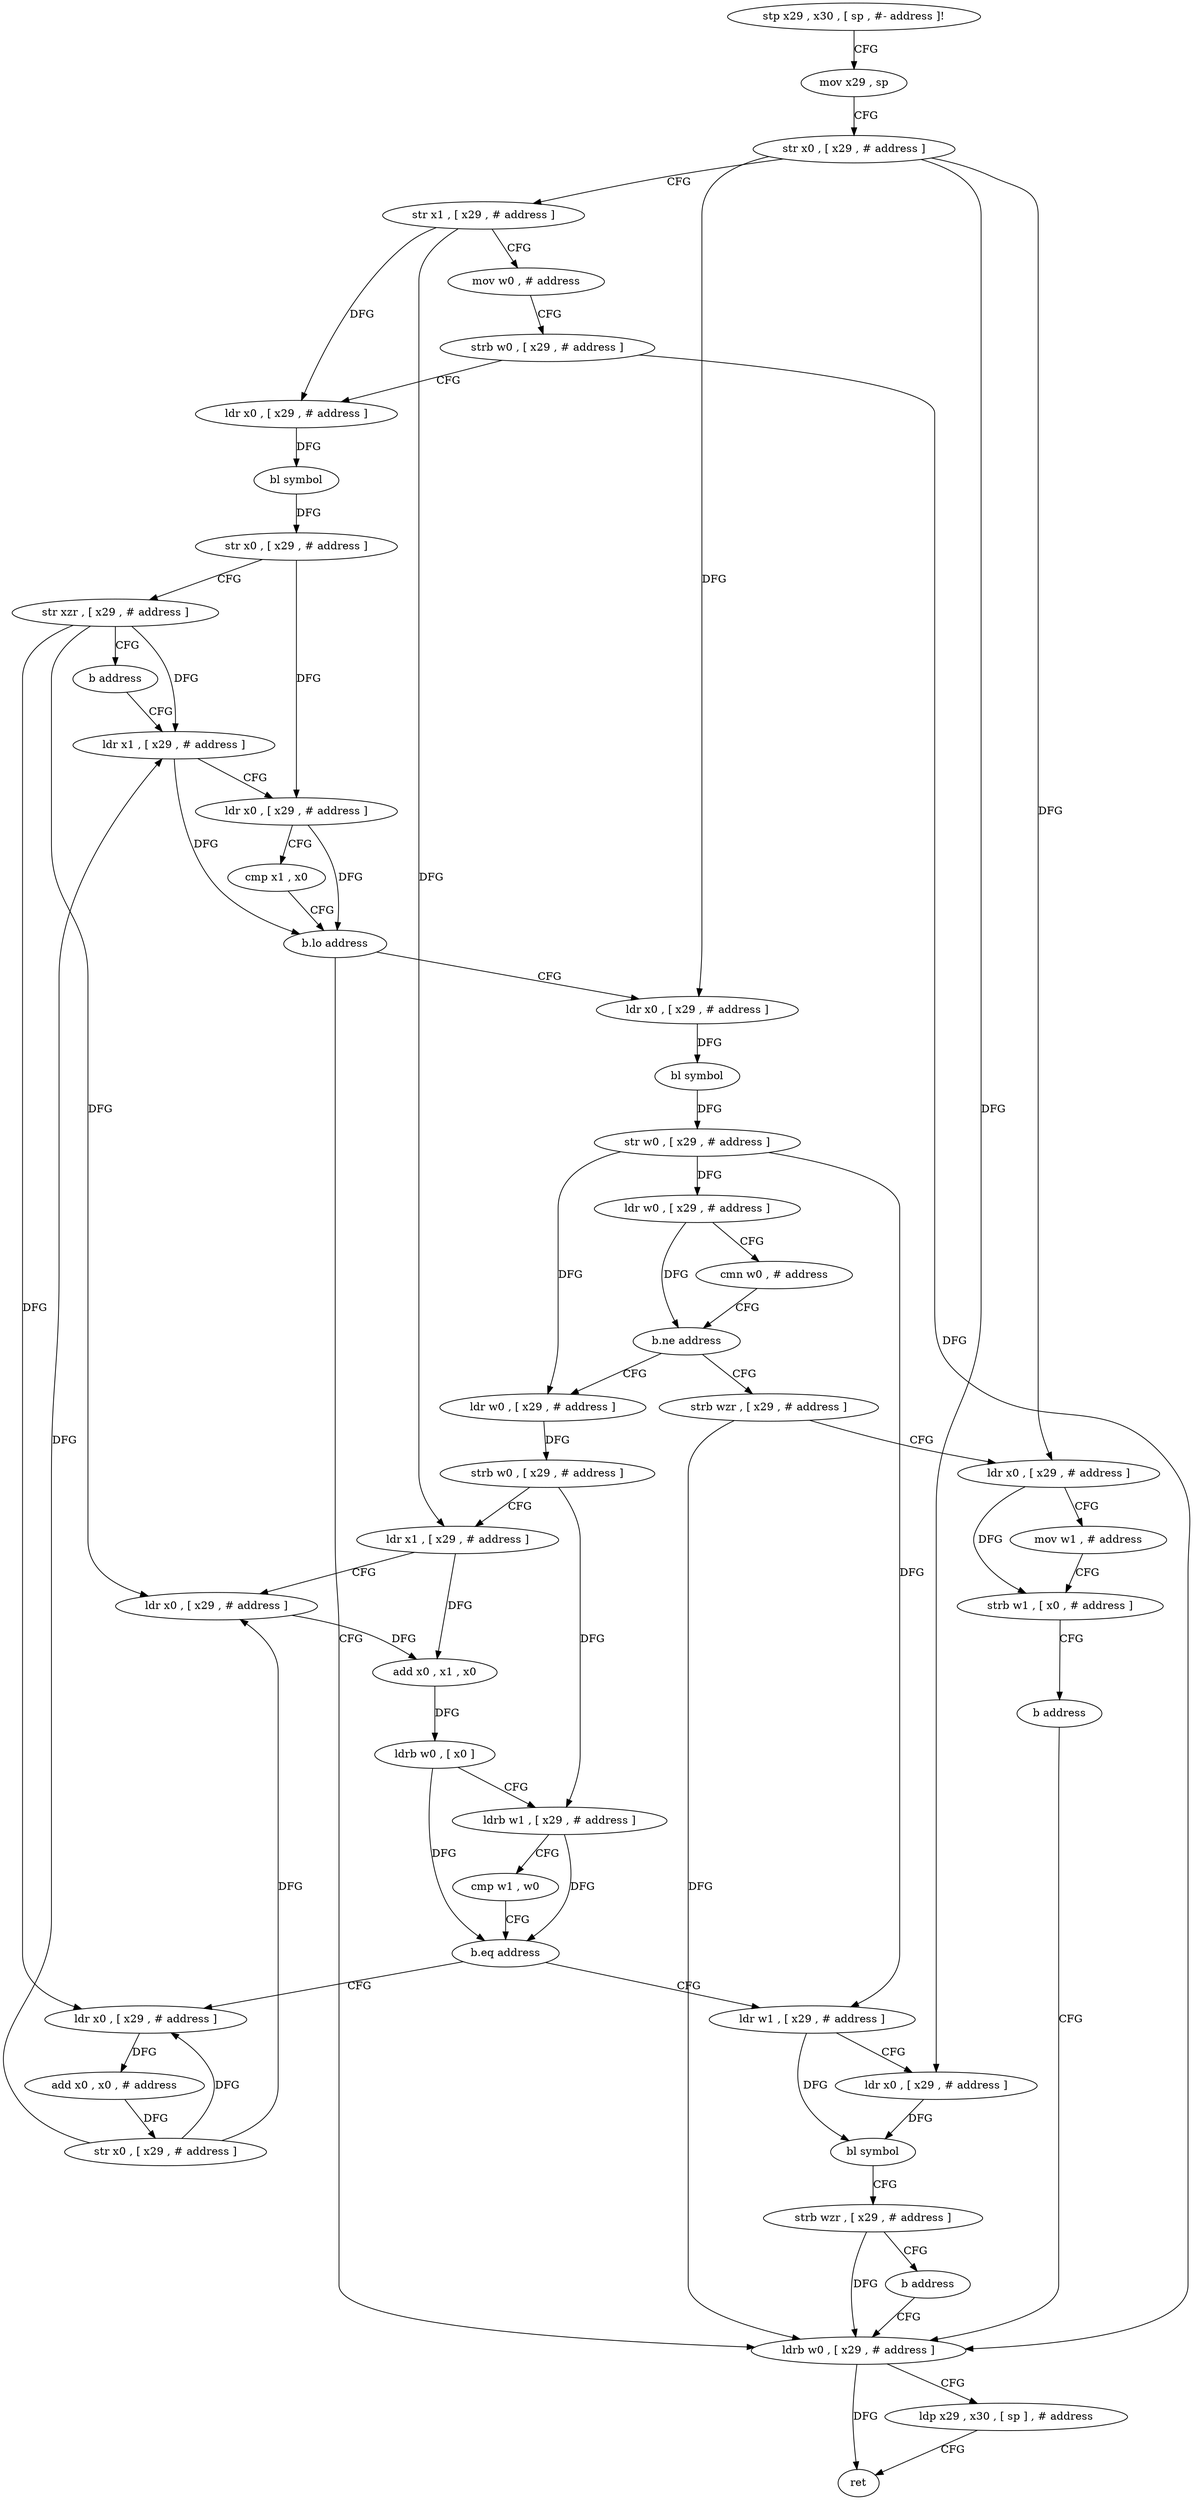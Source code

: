 digraph "func" {
"114652" [label = "stp x29 , x30 , [ sp , #- address ]!" ]
"114656" [label = "mov x29 , sp" ]
"114660" [label = "str x0 , [ x29 , # address ]" ]
"114664" [label = "str x1 , [ x29 , # address ]" ]
"114668" [label = "mov w0 , # address" ]
"114672" [label = "strb w0 , [ x29 , # address ]" ]
"114676" [label = "ldr x0 , [ x29 , # address ]" ]
"114680" [label = "bl symbol" ]
"114684" [label = "str x0 , [ x29 , # address ]" ]
"114688" [label = "str xzr , [ x29 , # address ]" ]
"114692" [label = "b address" ]
"114808" [label = "ldr x1 , [ x29 , # address ]" ]
"114812" [label = "ldr x0 , [ x29 , # address ]" ]
"114816" [label = "cmp x1 , x0" ]
"114820" [label = "b.lo address" ]
"114696" [label = "ldr x0 , [ x29 , # address ]" ]
"114824" [label = "ldrb w0 , [ x29 , # address ]" ]
"114700" [label = "bl symbol" ]
"114704" [label = "str w0 , [ x29 , # address ]" ]
"114708" [label = "ldr w0 , [ x29 , # address ]" ]
"114712" [label = "cmn w0 , # address" ]
"114716" [label = "b.ne address" ]
"114740" [label = "ldr w0 , [ x29 , # address ]" ]
"114720" [label = "strb wzr , [ x29 , # address ]" ]
"114828" [label = "ldp x29 , x30 , [ sp ] , # address" ]
"114832" [label = "ret" ]
"114744" [label = "strb w0 , [ x29 , # address ]" ]
"114748" [label = "ldr x1 , [ x29 , # address ]" ]
"114752" [label = "ldr x0 , [ x29 , # address ]" ]
"114756" [label = "add x0 , x1 , x0" ]
"114760" [label = "ldrb w0 , [ x0 ]" ]
"114764" [label = "ldrb w1 , [ x29 , # address ]" ]
"114768" [label = "cmp w1 , w0" ]
"114772" [label = "b.eq address" ]
"114796" [label = "ldr x0 , [ x29 , # address ]" ]
"114776" [label = "ldr w1 , [ x29 , # address ]" ]
"114724" [label = "ldr x0 , [ x29 , # address ]" ]
"114728" [label = "mov w1 , # address" ]
"114732" [label = "strb w1 , [ x0 , # address ]" ]
"114736" [label = "b address" ]
"114800" [label = "add x0 , x0 , # address" ]
"114804" [label = "str x0 , [ x29 , # address ]" ]
"114780" [label = "ldr x0 , [ x29 , # address ]" ]
"114784" [label = "bl symbol" ]
"114788" [label = "strb wzr , [ x29 , # address ]" ]
"114792" [label = "b address" ]
"114652" -> "114656" [ label = "CFG" ]
"114656" -> "114660" [ label = "CFG" ]
"114660" -> "114664" [ label = "CFG" ]
"114660" -> "114696" [ label = "DFG" ]
"114660" -> "114724" [ label = "DFG" ]
"114660" -> "114780" [ label = "DFG" ]
"114664" -> "114668" [ label = "CFG" ]
"114664" -> "114676" [ label = "DFG" ]
"114664" -> "114748" [ label = "DFG" ]
"114668" -> "114672" [ label = "CFG" ]
"114672" -> "114676" [ label = "CFG" ]
"114672" -> "114824" [ label = "DFG" ]
"114676" -> "114680" [ label = "DFG" ]
"114680" -> "114684" [ label = "DFG" ]
"114684" -> "114688" [ label = "CFG" ]
"114684" -> "114812" [ label = "DFG" ]
"114688" -> "114692" [ label = "CFG" ]
"114688" -> "114808" [ label = "DFG" ]
"114688" -> "114752" [ label = "DFG" ]
"114688" -> "114796" [ label = "DFG" ]
"114692" -> "114808" [ label = "CFG" ]
"114808" -> "114812" [ label = "CFG" ]
"114808" -> "114820" [ label = "DFG" ]
"114812" -> "114816" [ label = "CFG" ]
"114812" -> "114820" [ label = "DFG" ]
"114816" -> "114820" [ label = "CFG" ]
"114820" -> "114696" [ label = "CFG" ]
"114820" -> "114824" [ label = "CFG" ]
"114696" -> "114700" [ label = "DFG" ]
"114824" -> "114828" [ label = "CFG" ]
"114824" -> "114832" [ label = "DFG" ]
"114700" -> "114704" [ label = "DFG" ]
"114704" -> "114708" [ label = "DFG" ]
"114704" -> "114740" [ label = "DFG" ]
"114704" -> "114776" [ label = "DFG" ]
"114708" -> "114712" [ label = "CFG" ]
"114708" -> "114716" [ label = "DFG" ]
"114712" -> "114716" [ label = "CFG" ]
"114716" -> "114740" [ label = "CFG" ]
"114716" -> "114720" [ label = "CFG" ]
"114740" -> "114744" [ label = "DFG" ]
"114720" -> "114724" [ label = "CFG" ]
"114720" -> "114824" [ label = "DFG" ]
"114828" -> "114832" [ label = "CFG" ]
"114744" -> "114748" [ label = "CFG" ]
"114744" -> "114764" [ label = "DFG" ]
"114748" -> "114752" [ label = "CFG" ]
"114748" -> "114756" [ label = "DFG" ]
"114752" -> "114756" [ label = "DFG" ]
"114756" -> "114760" [ label = "DFG" ]
"114760" -> "114764" [ label = "CFG" ]
"114760" -> "114772" [ label = "DFG" ]
"114764" -> "114768" [ label = "CFG" ]
"114764" -> "114772" [ label = "DFG" ]
"114768" -> "114772" [ label = "CFG" ]
"114772" -> "114796" [ label = "CFG" ]
"114772" -> "114776" [ label = "CFG" ]
"114796" -> "114800" [ label = "DFG" ]
"114776" -> "114780" [ label = "CFG" ]
"114776" -> "114784" [ label = "DFG" ]
"114724" -> "114728" [ label = "CFG" ]
"114724" -> "114732" [ label = "DFG" ]
"114728" -> "114732" [ label = "CFG" ]
"114732" -> "114736" [ label = "CFG" ]
"114736" -> "114824" [ label = "CFG" ]
"114800" -> "114804" [ label = "DFG" ]
"114804" -> "114808" [ label = "DFG" ]
"114804" -> "114752" [ label = "DFG" ]
"114804" -> "114796" [ label = "DFG" ]
"114780" -> "114784" [ label = "DFG" ]
"114784" -> "114788" [ label = "CFG" ]
"114788" -> "114792" [ label = "CFG" ]
"114788" -> "114824" [ label = "DFG" ]
"114792" -> "114824" [ label = "CFG" ]
}
